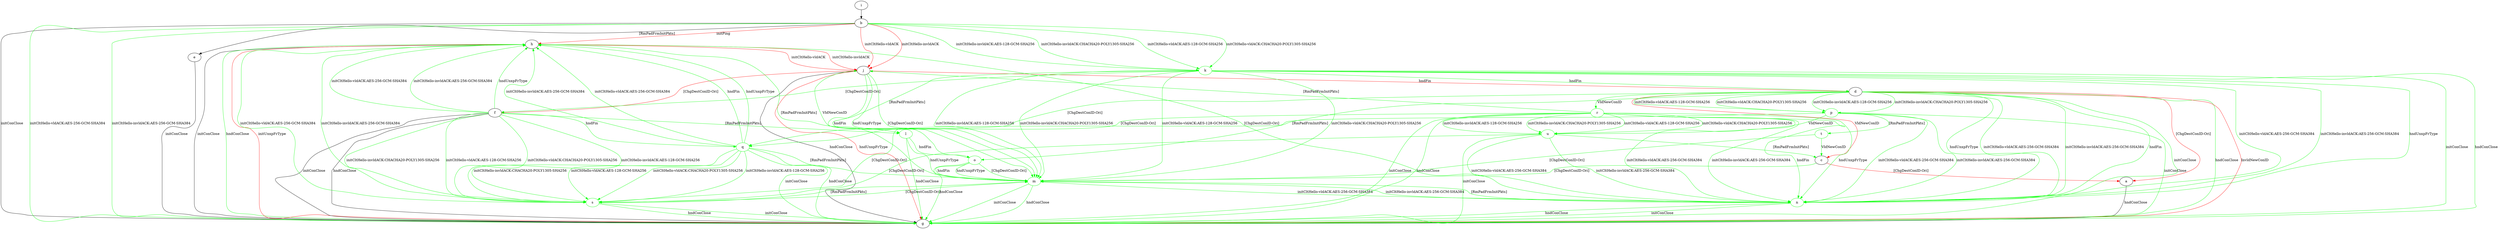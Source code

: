 digraph "" {
	a -> g	[key=0,
		label="hndConClose "];
	b -> e	[key=0,
		label="[RmPadFrmInitPkts] "];
	b -> g	[key=0,
		label="initConClose "];
	b -> g	[key=1,
		color=green,
		label="initCltHello-vldACK:AES-256-GCM-SHA384 "];
	b -> g	[key=2,
		color=green,
		label="initCltHello-invldACK:AES-256-GCM-SHA384 "];
	b -> h	[key=0,
		color=red,
		label="initPing "];
	b -> j	[key=0,
		color=red,
		label="initCltHello-vldACK "];
	b -> j	[key=1,
		color=red,
		label="initCltHello-invldACK "];
	k	[color=green];
	b -> k	[key=0,
		color=green,
		label="initCltHello-vldACK:AES-128-GCM-SHA256 "];
	b -> k	[key=1,
		color=green,
		label="initCltHello-vldACK:CHACHA20-POLY1305-SHA256 "];
	b -> k	[key=2,
		color=green,
		label="initCltHello-invldACK:AES-128-GCM-SHA256 "];
	b -> k	[key=3,
		color=green,
		label="initCltHello-invldACK:CHACHA20-POLY1305-SHA256 "];
	c -> a	[key=0,
		color=red,
		label="[ChgDestConID-Ori] "];
	m	[color=green];
	c -> m	[key=0,
		color=green,
		label="[ChgDestConID-Ori] "];
	d -> a	[key=0,
		color=red,
		label="[ChgDestConID-Ori] "];
	d -> c	[key=0,
		color=red,
		label="VldNewConID "];
	d -> g	[key=0,
		color=green,
		label="initConClose "];
	d -> g	[key=1,
		color=green,
		label="hndConClose "];
	d -> g	[key=2,
		color=red,
		label="InvldNewConID "];
	n	[color=green];
	d -> n	[key=0,
		color=green,
		label="initCltHello-vldACK:AES-256-GCM-SHA384 "];
	d -> n	[key=1,
		color=green,
		label="initCltHello-invldACK:AES-256-GCM-SHA384 "];
	d -> n	[key=2,
		color=green,
		label="hndFin "];
	d -> n	[key=3,
		color=green,
		label="hndUnxpFrType "];
	o	[color=green];
	d -> o	[key=0,
		color=green,
		label="[RmPadFrmInitPkts] "];
	p	[color=green];
	d -> p	[key=0,
		color=green,
		label="initCltHello-vldACK:AES-128-GCM-SHA256 "];
	d -> p	[key=1,
		color=green,
		label="initCltHello-vldACK:CHACHA20-POLY1305-SHA256 "];
	d -> p	[key=2,
		color=green,
		label="initCltHello-invldACK:AES-128-GCM-SHA256 "];
	d -> p	[key=3,
		color=green,
		label="initCltHello-invldACK:CHACHA20-POLY1305-SHA256 "];
	q	[color=green];
	d -> q	[key=0,
		color=green,
		label="[ChgDestConID-Ori] "];
	r	[color=green];
	d -> r	[key=0,
		color=green,
		label="VldNewConID "];
	e -> g	[key=0,
		label="initConClose "];
	f -> g	[key=0,
		label="initConClose "];
	f -> g	[key=1,
		label="hndConClose "];
	f -> h	[key=0,
		color=green,
		label="initCltHello-vldACK:AES-256-GCM-SHA384 "];
	f -> h	[key=1,
		color=green,
		label="initCltHello-invldACK:AES-256-GCM-SHA384 "];
	f -> h	[key=2,
		color=green,
		label="hndUnxpFrType "];
	l	[color=green];
	f -> l	[key=0,
		color=green,
		label="[RmPadFrmInitPkts] "];
	f -> q	[key=0,
		color=green,
		label="hndFin "];
	s	[color=green];
	f -> s	[key=0,
		color=green,
		label="initCltHello-vldACK:AES-128-GCM-SHA256 "];
	f -> s	[key=1,
		color=green,
		label="initCltHello-vldACK:CHACHA20-POLY1305-SHA256 "];
	f -> s	[key=2,
		color=green,
		label="initCltHello-invldACK:AES-128-GCM-SHA256 "];
	f -> s	[key=3,
		color=green,
		label="initCltHello-invldACK:CHACHA20-POLY1305-SHA256 "];
	h -> g	[key=0,
		label="initConClose "];
	h -> g	[key=1,
		color=green,
		label="hndConClose "];
	h -> g	[key=2,
		color=red,
		label="initUnxpFrType "];
	h -> j	[key=0,
		color=red,
		label="initCltHello-vldACK "];
	h -> j	[key=1,
		color=red,
		label="initCltHello-invldACK "];
	h -> m	[key=0,
		color=green,
		label="[RmPadFrmInitPkts] "];
	i -> b	[key=0];
	j -> d	[key=0,
		color=red,
		label="hndFin "];
	j -> f	[key=0,
		color=red,
		label="[ChgDestConID-Ori] "];
	j -> g	[key=0,
		label="hndConClose "];
	j -> g	[key=1,
		color=red,
		label="hndUnxpFrType "];
	j -> m	[key=0,
		color=green,
		label="hndFin "];
	j -> m	[key=1,
		color=green,
		label="hndUnxpFrType "];
	j -> m	[key=2,
		color=green,
		label="[ChgDestConID-Ori] "];
	k -> d	[key=0,
		color=green,
		label="hndFin "];
	k -> f	[key=0,
		color=green,
		label="[ChgDestConID-Ori] "];
	k -> g	[key=0,
		color=green,
		label="initConClose "];
	k -> g	[key=1,
		color=green,
		label="hndConClose "];
	k -> l	[key=0,
		color=green,
		label="[RmPadFrmInitPkts] "];
	k -> m	[key=0,
		color=green,
		label="initCltHello-vldACK:AES-128-GCM-SHA256 "];
	k -> m	[key=1,
		color=green,
		label="initCltHello-vldACK:CHACHA20-POLY1305-SHA256 "];
	k -> m	[key=2,
		color=green,
		label="initCltHello-invldACK:AES-128-GCM-SHA256 "];
	k -> m	[key=3,
		color=green,
		label="initCltHello-invldACK:CHACHA20-POLY1305-SHA256 "];
	k -> n	[key=0,
		color=green,
		label="initCltHello-vldACK:AES-256-GCM-SHA384 "];
	k -> n	[key=1,
		color=green,
		label="initCltHello-invldACK:AES-256-GCM-SHA384 "];
	k -> n	[key=2,
		color=green,
		label="hndUnxpFrType "];
	l -> g	[key=0,
		color=green,
		label="hndConClose "];
	l -> m	[key=0,
		color=green,
		label="hndUnxpFrType "];
	l -> o	[key=0,
		color=green,
		label="hndFin "];
	m -> g	[key=0,
		color=green,
		label="initConClose "];
	m -> g	[key=1,
		color=green,
		label="hndConClose "];
	m -> n	[key=0,
		color=green,
		label="initCltHello-vldACK:AES-256-GCM-SHA384 "];
	m -> n	[key=1,
		color=green,
		label="initCltHello-invldACK:AES-256-GCM-SHA384 "];
	m -> s	[key=0,
		color=green,
		label="[ChgDestConID-Ori] "];
	n -> g	[key=0,
		color=green,
		label="initConClose "];
	n -> g	[key=1,
		color=green,
		label="hndConClose "];
	n -> h	[key=0,
		color=green,
		label="[ChgDestConID-Ori] "];
	n -> m	[key=0,
		color=green,
		label="[RmPadFrmInitPkts] "];
	o -> g	[key=0,
		color=green,
		label="hndConClose "];
	o -> j	[key=0,
		color=green,
		label="VldNewConID "];
	o -> m	[key=0,
		color=green,
		label="hndFin "];
	o -> m	[key=1,
		color=green,
		label="hndUnxpFrType "];
	o -> m	[key=2,
		color=green,
		label="[ChgDestConID-Ori] "];
	p -> g	[key=0,
		color=green,
		label="initConClose "];
	p -> n	[key=0,
		color=green,
		label="initCltHello-vldACK:AES-256-GCM-SHA384 "];
	p -> n	[key=1,
		color=green,
		label="initCltHello-invldACK:AES-256-GCM-SHA384 "];
	p -> s	[key=0,
		color=green,
		label="[ChgDestConID-Ori] "];
	t	[color=green];
	p -> t	[key=0,
		color=green,
		label="[RmPadFrmInitPkts] "];
	u	[color=green];
	p -> u	[key=0,
		color=green,
		label="VldNewConID "];
	q -> g	[key=0,
		color=green,
		label="initConClose "];
	q -> g	[key=1,
		color=green,
		label="hndConClose "];
	q -> h	[key=0,
		color=green,
		label="initCltHello-vldACK:AES-256-GCM-SHA384 "];
	q -> h	[key=1,
		color=green,
		label="initCltHello-invldACK:AES-256-GCM-SHA384 "];
	q -> h	[key=2,
		color=green,
		label="hndFin "];
	q -> h	[key=3,
		color=green,
		label="hndUnxpFrType "];
	q -> m	[key=0,
		color=green,
		label="[RmPadFrmInitPkts] "];
	q -> s	[key=0,
		color=green,
		label="initCltHello-vldACK:AES-128-GCM-SHA256 "];
	q -> s	[key=1,
		color=green,
		label="initCltHello-vldACK:CHACHA20-POLY1305-SHA256 "];
	q -> s	[key=2,
		color=green,
		label="initCltHello-invldACK:AES-128-GCM-SHA256 "];
	q -> s	[key=3,
		color=green,
		label="initCltHello-invldACK:CHACHA20-POLY1305-SHA256 "];
	r -> g	[key=0,
		color=green,
		label="initConClose "];
	r -> g	[key=1,
		color=green,
		label="hndConClose "];
	r -> j	[key=0,
		color=green,
		label="[RmPadFrmInitPkts] "];
	r -> n	[key=0,
		color=green,
		label="initCltHello-vldACK:AES-256-GCM-SHA384 "];
	r -> n	[key=1,
		color=green,
		label="initCltHello-invldACK:AES-256-GCM-SHA384 "];
	r -> n	[key=2,
		color=green,
		label="hndFin "];
	r -> n	[key=3,
		color=green,
		label="hndUnxpFrType "];
	r -> q	[key=0,
		color=green,
		label="[ChgDestConID-Ori] "];
	r -> u	[key=0,
		color=green,
		label="initCltHello-vldACK:AES-128-GCM-SHA256 "];
	r -> u	[key=1,
		color=green,
		label="initCltHello-vldACK:CHACHA20-POLY1305-SHA256 "];
	r -> u	[key=2,
		color=green,
		label="initCltHello-invldACK:AES-128-GCM-SHA256 "];
	r -> u	[key=3,
		color=green,
		label="initCltHello-invldACK:CHACHA20-POLY1305-SHA256 "];
	s -> g	[key=0,
		color=green,
		label="initConClose "];
	s -> g	[key=1,
		color=green,
		label="hndConClose "];
	s -> h	[key=0,
		color=green,
		label="initCltHello-vldACK:AES-256-GCM-SHA384 "];
	s -> h	[key=1,
		color=green,
		label="initCltHello-invldACK:AES-256-GCM-SHA384 "];
	s -> m	[key=0,
		color=green,
		label="[RmPadFrmInitPkts] "];
	t -> c	[key=0,
		color=green,
		label="VldNewConID "];
	t -> m	[key=0,
		color=green,
		label="[ChgDestConID-Ori] "];
	u -> c	[key=0,
		color=green,
		label="[RmPadFrmInitPkts] "];
	u -> g	[key=0,
		color=green,
		label="initConClose "];
	u -> n	[key=0,
		color=green,
		label="initCltHello-vldACK:AES-256-GCM-SHA384 "];
	u -> n	[key=1,
		color=green,
		label="initCltHello-invldACK:AES-256-GCM-SHA384 "];
	u -> s	[key=0,
		color=green,
		label="[ChgDestConID-Ori] "];
}
